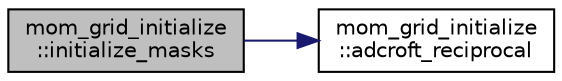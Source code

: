digraph "mom_grid_initialize::initialize_masks"
{
 // INTERACTIVE_SVG=YES
  edge [fontname="Helvetica",fontsize="10",labelfontname="Helvetica",labelfontsize="10"];
  node [fontname="Helvetica",fontsize="10",shape=record];
  rankdir="LR";
  Node65 [label="mom_grid_initialize\l::initialize_masks",height=0.2,width=0.4,color="black", fillcolor="grey75", style="filled", fontcolor="black"];
  Node65 -> Node66 [color="midnightblue",fontsize="10",style="solid",fontname="Helvetica"];
  Node66 [label="mom_grid_initialize\l::adcroft_reciprocal",height=0.2,width=0.4,color="black", fillcolor="white", style="filled",URL="$namespacemom__grid__initialize.html#ac5445d58b86d259f4c352255849d7fe0",tooltip="This function implements Adcroft&#39;s rule for reciprocals, namely that Adcroft_Inv(x) = 1/x for |x|>0 o..."];
}
